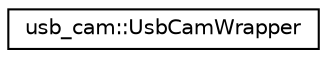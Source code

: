 digraph "Graphical Class Hierarchy"
{
  edge [fontname="Helvetica",fontsize="10",labelfontname="Helvetica",labelfontsize="10"];
  node [fontname="Helvetica",fontsize="10",shape=record];
  rankdir="LR";
  Node1 [label="usb_cam::UsbCamWrapper",height=0.2,width=0.4,color="black", fillcolor="white", style="filled",URL="$classusb__cam_1_1UsbCamWrapper.html"];
}
